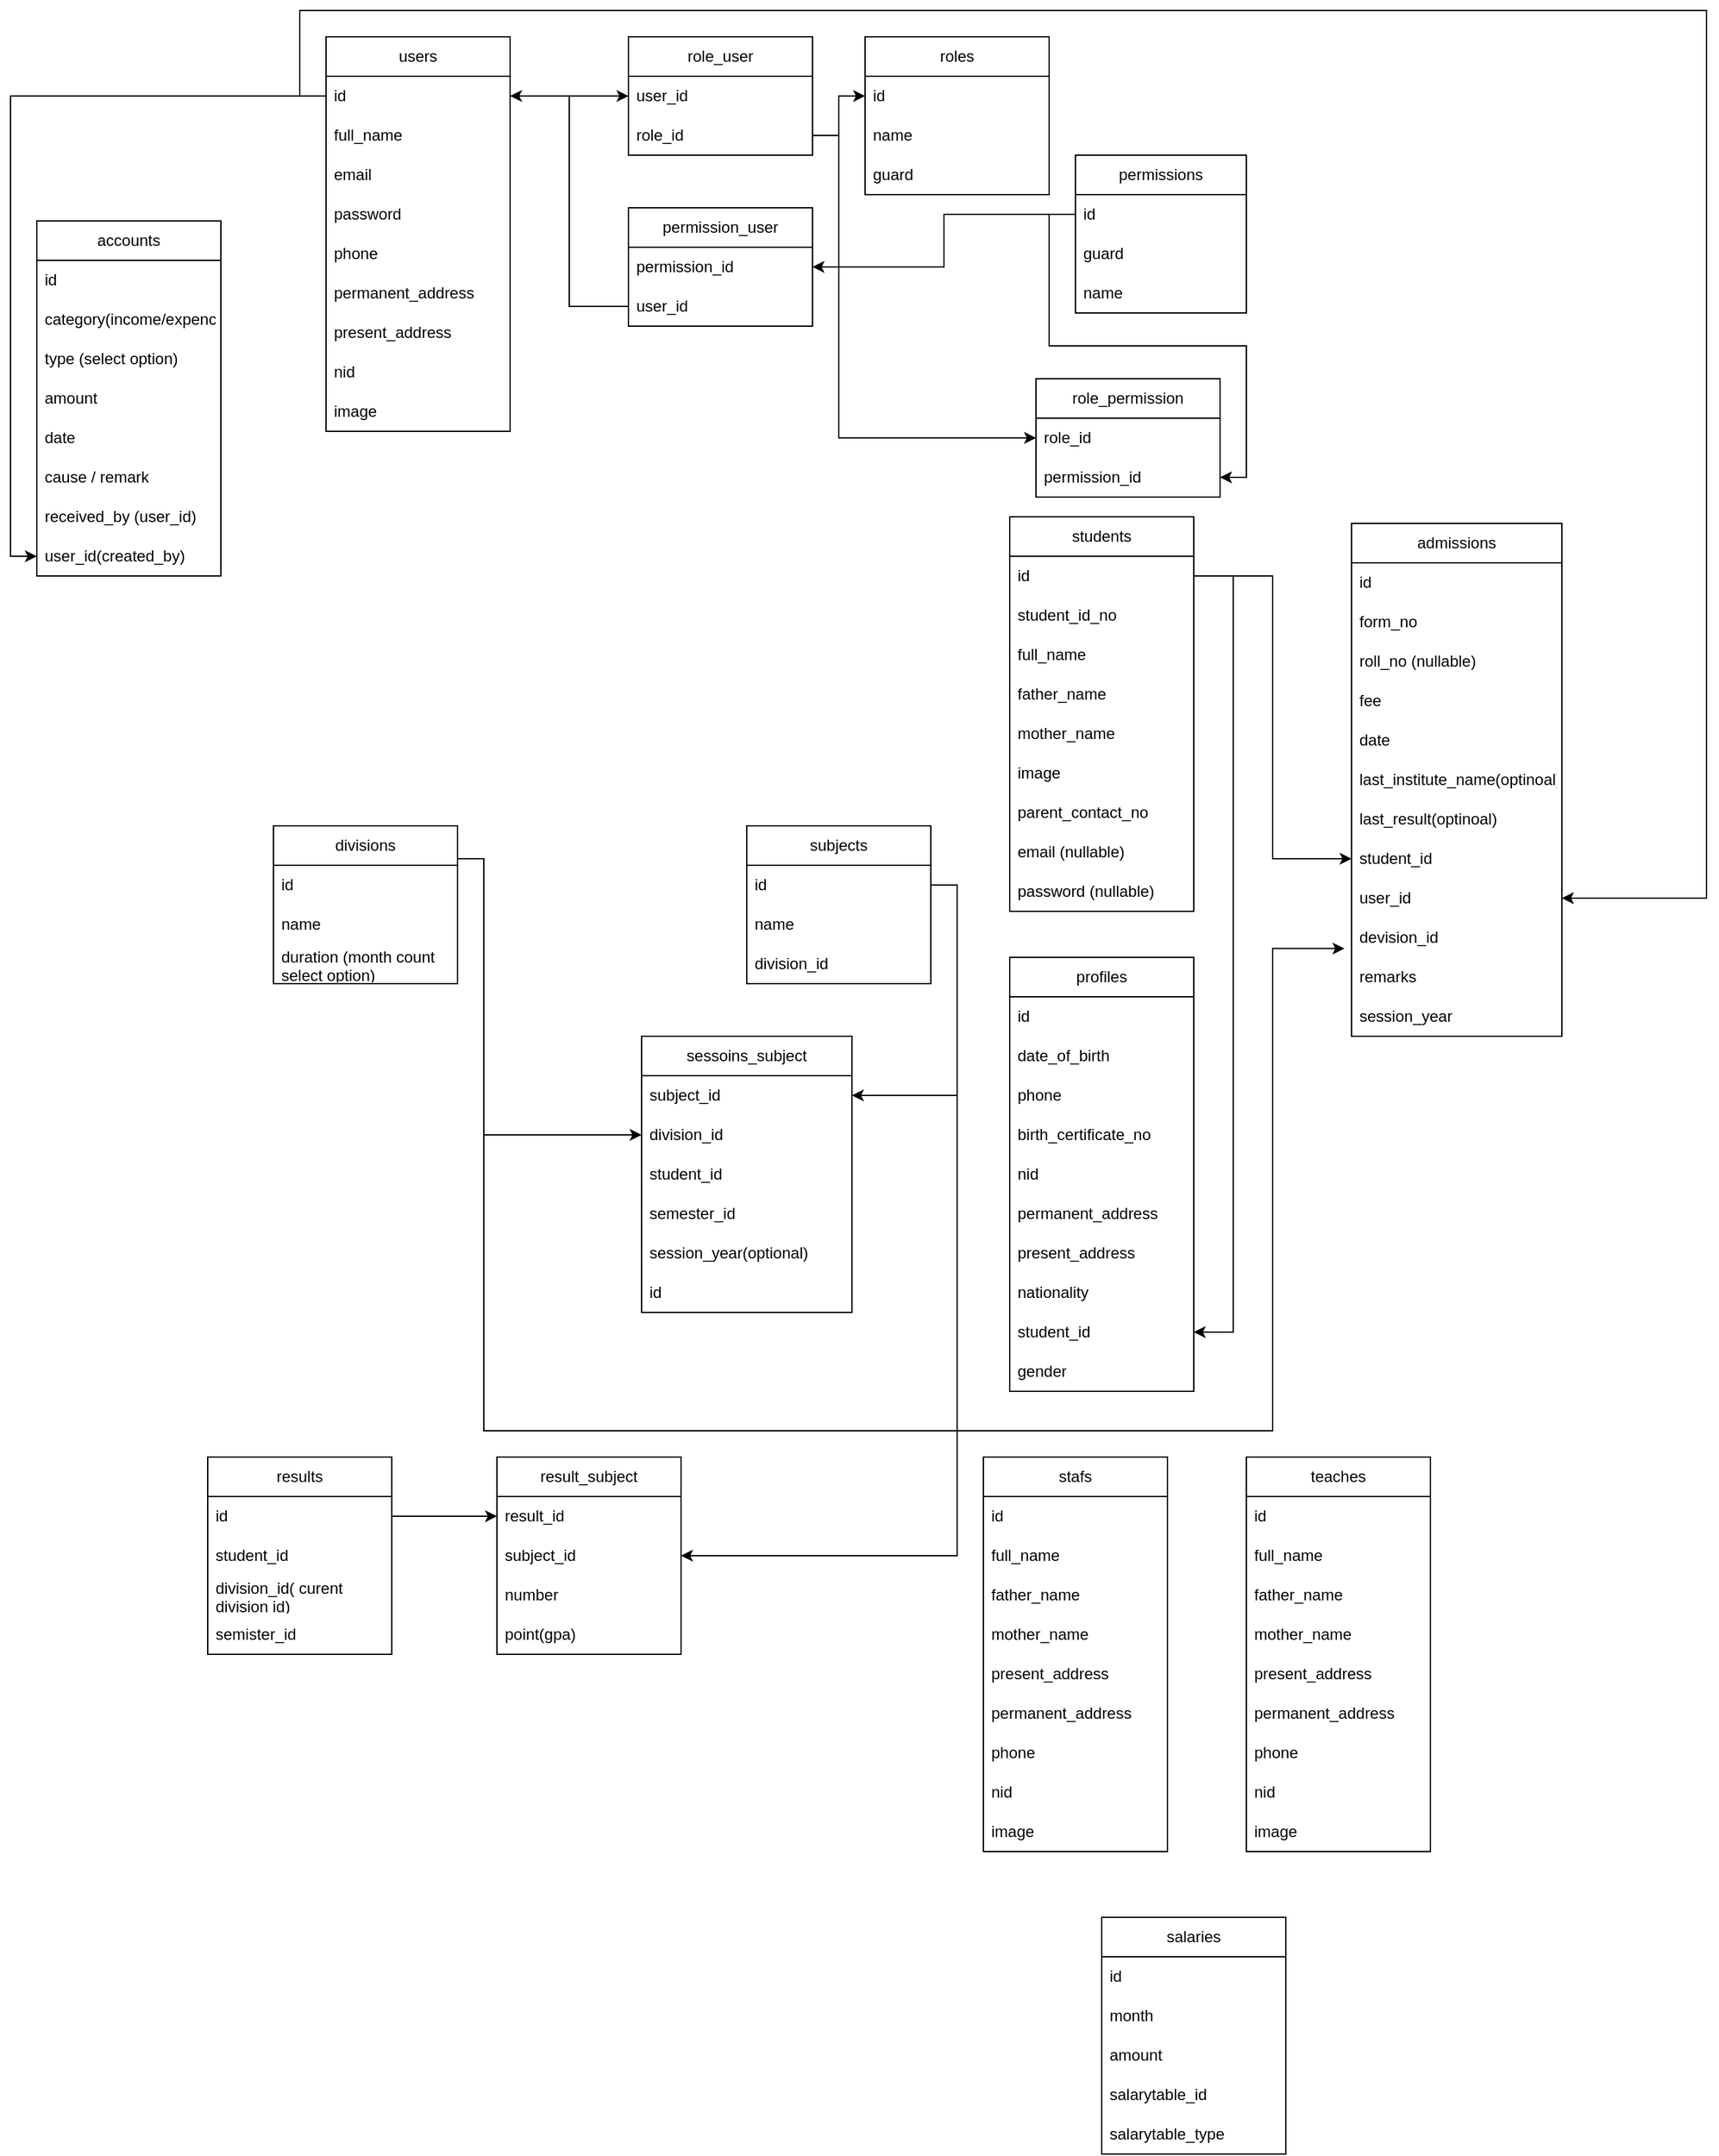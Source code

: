 <mxfile version="22.1.18" type="github">
  <diagram name="Page-1" id="s30mLS-zGGmkJkTKPRwq">
    <mxGraphModel dx="3134" dy="772" grid="1" gridSize="10" guides="1" tooltips="1" connect="1" arrows="1" fold="1" page="1" pageScale="1" pageWidth="850" pageHeight="1100" math="0" shadow="0">
      <root>
        <mxCell id="0" />
        <mxCell id="1" parent="0" />
        <mxCell id="stADXUOTmGNZVnxt4ags-1" value="users" style="swimlane;fontStyle=0;childLayout=stackLayout;horizontal=1;startSize=30;horizontalStack=0;resizeParent=1;resizeParentMax=0;resizeLast=0;collapsible=1;marginBottom=0;whiteSpace=wrap;html=1;" parent="1" vertex="1">
          <mxGeometry x="-880" y="40" width="140" height="300" as="geometry" />
        </mxCell>
        <mxCell id="stADXUOTmGNZVnxt4ags-2" value="id" style="text;strokeColor=none;fillColor=none;align=left;verticalAlign=middle;spacingLeft=4;spacingRight=4;overflow=hidden;points=[[0,0.5],[1,0.5]];portConstraint=eastwest;rotatable=0;whiteSpace=wrap;html=1;" parent="stADXUOTmGNZVnxt4ags-1" vertex="1">
          <mxGeometry y="30" width="140" height="30" as="geometry" />
        </mxCell>
        <mxCell id="tJ75ZAJ-yMeKu7hFH765-11" value="full_name" style="text;strokeColor=none;fillColor=none;align=left;verticalAlign=middle;spacingLeft=4;spacingRight=4;overflow=hidden;points=[[0,0.5],[1,0.5]];portConstraint=eastwest;rotatable=0;whiteSpace=wrap;html=1;" parent="stADXUOTmGNZVnxt4ags-1" vertex="1">
          <mxGeometry y="60" width="140" height="30" as="geometry" />
        </mxCell>
        <mxCell id="stADXUOTmGNZVnxt4ags-3" value="email" style="text;strokeColor=none;fillColor=none;align=left;verticalAlign=middle;spacingLeft=4;spacingRight=4;overflow=hidden;points=[[0,0.5],[1,0.5]];portConstraint=eastwest;rotatable=0;whiteSpace=wrap;html=1;" parent="stADXUOTmGNZVnxt4ags-1" vertex="1">
          <mxGeometry y="90" width="140" height="30" as="geometry" />
        </mxCell>
        <mxCell id="stADXUOTmGNZVnxt4ags-4" value="password" style="text;strokeColor=none;fillColor=none;align=left;verticalAlign=middle;spacingLeft=4;spacingRight=4;overflow=hidden;points=[[0,0.5],[1,0.5]];portConstraint=eastwest;rotatable=0;whiteSpace=wrap;html=1;" parent="stADXUOTmGNZVnxt4ags-1" vertex="1">
          <mxGeometry y="120" width="140" height="30" as="geometry" />
        </mxCell>
        <mxCell id="tJ75ZAJ-yMeKu7hFH765-80" value="phone" style="text;strokeColor=none;fillColor=none;align=left;verticalAlign=middle;spacingLeft=4;spacingRight=4;overflow=hidden;points=[[0,0.5],[1,0.5]];portConstraint=eastwest;rotatable=0;whiteSpace=wrap;html=1;" parent="stADXUOTmGNZVnxt4ags-1" vertex="1">
          <mxGeometry y="150" width="140" height="30" as="geometry" />
        </mxCell>
        <mxCell id="tJ75ZAJ-yMeKu7hFH765-83" value="permanent_address" style="text;strokeColor=none;fillColor=none;align=left;verticalAlign=middle;spacingLeft=4;spacingRight=4;overflow=hidden;points=[[0,0.5],[1,0.5]];portConstraint=eastwest;rotatable=0;whiteSpace=wrap;html=1;" parent="stADXUOTmGNZVnxt4ags-1" vertex="1">
          <mxGeometry y="180" width="140" height="30" as="geometry" />
        </mxCell>
        <mxCell id="tJ75ZAJ-yMeKu7hFH765-81" value="present_address" style="text;strokeColor=none;fillColor=none;align=left;verticalAlign=middle;spacingLeft=4;spacingRight=4;overflow=hidden;points=[[0,0.5],[1,0.5]];portConstraint=eastwest;rotatable=0;whiteSpace=wrap;html=1;" parent="stADXUOTmGNZVnxt4ags-1" vertex="1">
          <mxGeometry y="210" width="140" height="30" as="geometry" />
        </mxCell>
        <mxCell id="tJ75ZAJ-yMeKu7hFH765-82" value="nid" style="text;strokeColor=none;fillColor=none;align=left;verticalAlign=middle;spacingLeft=4;spacingRight=4;overflow=hidden;points=[[0,0.5],[1,0.5]];portConstraint=eastwest;rotatable=0;whiteSpace=wrap;html=1;" parent="stADXUOTmGNZVnxt4ags-1" vertex="1">
          <mxGeometry y="240" width="140" height="30" as="geometry" />
        </mxCell>
        <mxCell id="tJ75ZAJ-yMeKu7hFH765-115" value="image" style="text;strokeColor=none;fillColor=none;align=left;verticalAlign=middle;spacingLeft=4;spacingRight=4;overflow=hidden;points=[[0,0.5],[1,0.5]];portConstraint=eastwest;rotatable=0;whiteSpace=wrap;html=1;" parent="stADXUOTmGNZVnxt4ags-1" vertex="1">
          <mxGeometry y="270" width="140" height="30" as="geometry" />
        </mxCell>
        <mxCell id="stADXUOTmGNZVnxt4ags-5" value="roles" style="swimlane;fontStyle=0;childLayout=stackLayout;horizontal=1;startSize=30;horizontalStack=0;resizeParent=1;resizeParentMax=0;resizeLast=0;collapsible=1;marginBottom=0;whiteSpace=wrap;html=1;" parent="1" vertex="1">
          <mxGeometry x="-470" y="40" width="140" height="120" as="geometry" />
        </mxCell>
        <mxCell id="stADXUOTmGNZVnxt4ags-6" value="id" style="text;strokeColor=none;fillColor=none;align=left;verticalAlign=middle;spacingLeft=4;spacingRight=4;overflow=hidden;points=[[0,0.5],[1,0.5]];portConstraint=eastwest;rotatable=0;whiteSpace=wrap;html=1;" parent="stADXUOTmGNZVnxt4ags-5" vertex="1">
          <mxGeometry y="30" width="140" height="30" as="geometry" />
        </mxCell>
        <mxCell id="tJ75ZAJ-yMeKu7hFH765-9" value="name" style="text;strokeColor=none;fillColor=none;align=left;verticalAlign=middle;spacingLeft=4;spacingRight=4;overflow=hidden;points=[[0,0.5],[1,0.5]];portConstraint=eastwest;rotatable=0;whiteSpace=wrap;html=1;" parent="stADXUOTmGNZVnxt4ags-5" vertex="1">
          <mxGeometry y="60" width="140" height="30" as="geometry" />
        </mxCell>
        <mxCell id="stADXUOTmGNZVnxt4ags-7" value="guard" style="text;strokeColor=none;fillColor=none;align=left;verticalAlign=middle;spacingLeft=4;spacingRight=4;overflow=hidden;points=[[0,0.5],[1,0.5]];portConstraint=eastwest;rotatable=0;whiteSpace=wrap;html=1;" parent="stADXUOTmGNZVnxt4ags-5" vertex="1">
          <mxGeometry y="90" width="140" height="30" as="geometry" />
        </mxCell>
        <mxCell id="stADXUOTmGNZVnxt4ags-9" value="role_user" style="swimlane;fontStyle=0;childLayout=stackLayout;horizontal=1;startSize=30;horizontalStack=0;resizeParent=1;resizeParentMax=0;resizeLast=0;collapsible=1;marginBottom=0;whiteSpace=wrap;html=1;" parent="1" vertex="1">
          <mxGeometry x="-650" y="40" width="140" height="90" as="geometry" />
        </mxCell>
        <mxCell id="stADXUOTmGNZVnxt4ags-11" value="user_id" style="text;strokeColor=none;fillColor=none;align=left;verticalAlign=middle;spacingLeft=4;spacingRight=4;overflow=hidden;points=[[0,0.5],[1,0.5]];portConstraint=eastwest;rotatable=0;whiteSpace=wrap;html=1;" parent="stADXUOTmGNZVnxt4ags-9" vertex="1">
          <mxGeometry y="30" width="140" height="30" as="geometry" />
        </mxCell>
        <mxCell id="stADXUOTmGNZVnxt4ags-10" value="role_id" style="text;strokeColor=none;fillColor=none;align=left;verticalAlign=middle;spacingLeft=4;spacingRight=4;overflow=hidden;points=[[0,0.5],[1,0.5]];portConstraint=eastwest;rotatable=0;whiteSpace=wrap;html=1;" parent="stADXUOTmGNZVnxt4ags-9" vertex="1">
          <mxGeometry y="60" width="140" height="30" as="geometry" />
        </mxCell>
        <mxCell id="tJ75ZAJ-yMeKu7hFH765-1" value="role_permission" style="swimlane;fontStyle=0;childLayout=stackLayout;horizontal=1;startSize=30;horizontalStack=0;resizeParent=1;resizeParentMax=0;resizeLast=0;collapsible=1;marginBottom=0;whiteSpace=wrap;html=1;" parent="1" vertex="1">
          <mxGeometry x="-340" y="300" width="140" height="90" as="geometry" />
        </mxCell>
        <mxCell id="tJ75ZAJ-yMeKu7hFH765-2" value="role_id" style="text;strokeColor=none;fillColor=none;align=left;verticalAlign=middle;spacingLeft=4;spacingRight=4;overflow=hidden;points=[[0,0.5],[1,0.5]];portConstraint=eastwest;rotatable=0;whiteSpace=wrap;html=1;" parent="tJ75ZAJ-yMeKu7hFH765-1" vertex="1">
          <mxGeometry y="30" width="140" height="30" as="geometry" />
        </mxCell>
        <mxCell id="tJ75ZAJ-yMeKu7hFH765-3" value="permission_id" style="text;strokeColor=none;fillColor=none;align=left;verticalAlign=middle;spacingLeft=4;spacingRight=4;overflow=hidden;points=[[0,0.5],[1,0.5]];portConstraint=eastwest;rotatable=0;whiteSpace=wrap;html=1;" parent="tJ75ZAJ-yMeKu7hFH765-1" vertex="1">
          <mxGeometry y="60" width="140" height="30" as="geometry" />
        </mxCell>
        <mxCell id="tJ75ZAJ-yMeKu7hFH765-5" value="permissions" style="swimlane;fontStyle=0;childLayout=stackLayout;horizontal=1;startSize=30;horizontalStack=0;resizeParent=1;resizeParentMax=0;resizeLast=0;collapsible=1;marginBottom=0;whiteSpace=wrap;html=1;" parent="1" vertex="1">
          <mxGeometry x="-310" y="130" width="130" height="120" as="geometry" />
        </mxCell>
        <mxCell id="tJ75ZAJ-yMeKu7hFH765-6" value="id" style="text;strokeColor=none;fillColor=none;align=left;verticalAlign=middle;spacingLeft=4;spacingRight=4;overflow=hidden;points=[[0,0.5],[1,0.5]];portConstraint=eastwest;rotatable=0;whiteSpace=wrap;html=1;" parent="tJ75ZAJ-yMeKu7hFH765-5" vertex="1">
          <mxGeometry y="30" width="130" height="30" as="geometry" />
        </mxCell>
        <mxCell id="tJ75ZAJ-yMeKu7hFH765-7" value="guard" style="text;strokeColor=none;fillColor=none;align=left;verticalAlign=middle;spacingLeft=4;spacingRight=4;overflow=hidden;points=[[0,0.5],[1,0.5]];portConstraint=eastwest;rotatable=0;whiteSpace=wrap;html=1;" parent="tJ75ZAJ-yMeKu7hFH765-5" vertex="1">
          <mxGeometry y="60" width="130" height="30" as="geometry" />
        </mxCell>
        <mxCell id="tJ75ZAJ-yMeKu7hFH765-10" value="name" style="text;strokeColor=none;fillColor=none;align=left;verticalAlign=middle;spacingLeft=4;spacingRight=4;overflow=hidden;points=[[0,0.5],[1,0.5]];portConstraint=eastwest;rotatable=0;whiteSpace=wrap;html=1;" parent="tJ75ZAJ-yMeKu7hFH765-5" vertex="1">
          <mxGeometry y="90" width="130" height="30" as="geometry" />
        </mxCell>
        <mxCell id="tJ75ZAJ-yMeKu7hFH765-12" style="edgeStyle=none;rounded=0;orthogonalLoop=1;jettySize=auto;html=1;exitX=1;exitY=0.5;exitDx=0;exitDy=0;entryX=0;entryY=0.5;entryDx=0;entryDy=0;" parent="1" source="stADXUOTmGNZVnxt4ags-2" target="stADXUOTmGNZVnxt4ags-11" edge="1">
          <mxGeometry relative="1" as="geometry" />
        </mxCell>
        <mxCell id="tJ75ZAJ-yMeKu7hFH765-14" style="edgeStyle=orthogonalEdgeStyle;rounded=0;orthogonalLoop=1;jettySize=auto;html=1;exitX=0;exitY=0.5;exitDx=0;exitDy=0;entryX=0;entryY=0.5;entryDx=0;entryDy=0;" parent="1" source="stADXUOTmGNZVnxt4ags-6" target="tJ75ZAJ-yMeKu7hFH765-2" edge="1">
          <mxGeometry relative="1" as="geometry" />
        </mxCell>
        <mxCell id="tJ75ZAJ-yMeKu7hFH765-15" style="edgeStyle=orthogonalEdgeStyle;rounded=0;orthogonalLoop=1;jettySize=auto;html=1;entryX=1;entryY=0.5;entryDx=0;entryDy=0;" parent="1" source="tJ75ZAJ-yMeKu7hFH765-6" target="tJ75ZAJ-yMeKu7hFH765-3" edge="1">
          <mxGeometry relative="1" as="geometry" />
        </mxCell>
        <mxCell id="tJ75ZAJ-yMeKu7hFH765-16" value="permission_user" style="swimlane;fontStyle=0;childLayout=stackLayout;horizontal=1;startSize=30;horizontalStack=0;resizeParent=1;resizeParentMax=0;resizeLast=0;collapsible=1;marginBottom=0;whiteSpace=wrap;html=1;" parent="1" vertex="1">
          <mxGeometry x="-650" y="170" width="140" height="90" as="geometry" />
        </mxCell>
        <mxCell id="tJ75ZAJ-yMeKu7hFH765-17" value="permission_id" style="text;strokeColor=none;fillColor=none;align=left;verticalAlign=middle;spacingLeft=4;spacingRight=4;overflow=hidden;points=[[0,0.5],[1,0.5]];portConstraint=eastwest;rotatable=0;whiteSpace=wrap;html=1;" parent="tJ75ZAJ-yMeKu7hFH765-16" vertex="1">
          <mxGeometry y="30" width="140" height="30" as="geometry" />
        </mxCell>
        <mxCell id="tJ75ZAJ-yMeKu7hFH765-18" value="user_id" style="text;strokeColor=none;fillColor=none;align=left;verticalAlign=middle;spacingLeft=4;spacingRight=4;overflow=hidden;points=[[0,0.5],[1,0.5]];portConstraint=eastwest;rotatable=0;whiteSpace=wrap;html=1;" parent="tJ75ZAJ-yMeKu7hFH765-16" vertex="1">
          <mxGeometry y="60" width="140" height="30" as="geometry" />
        </mxCell>
        <mxCell id="tJ75ZAJ-yMeKu7hFH765-20" style="edgeStyle=orthogonalEdgeStyle;rounded=0;orthogonalLoop=1;jettySize=auto;html=1;exitX=0;exitY=0.5;exitDx=0;exitDy=0;entryX=1;entryY=0.5;entryDx=0;entryDy=0;" parent="1" source="tJ75ZAJ-yMeKu7hFH765-18" target="stADXUOTmGNZVnxt4ags-2" edge="1">
          <mxGeometry relative="1" as="geometry" />
        </mxCell>
        <mxCell id="tJ75ZAJ-yMeKu7hFH765-21" style="edgeStyle=orthogonalEdgeStyle;rounded=0;orthogonalLoop=1;jettySize=auto;html=1;entryX=1;entryY=0.5;entryDx=0;entryDy=0;" parent="1" source="tJ75ZAJ-yMeKu7hFH765-6" target="tJ75ZAJ-yMeKu7hFH765-17" edge="1">
          <mxGeometry relative="1" as="geometry" />
        </mxCell>
        <mxCell id="tJ75ZAJ-yMeKu7hFH765-25" style="edgeStyle=orthogonalEdgeStyle;rounded=0;orthogonalLoop=1;jettySize=auto;html=1;exitX=1;exitY=0.5;exitDx=0;exitDy=0;entryX=0;entryY=0.5;entryDx=0;entryDy=0;" parent="1" source="stADXUOTmGNZVnxt4ags-10" target="stADXUOTmGNZVnxt4ags-6" edge="1">
          <mxGeometry relative="1" as="geometry" />
        </mxCell>
        <mxCell id="tJ75ZAJ-yMeKu7hFH765-26" value="divisions" style="swimlane;fontStyle=0;childLayout=stackLayout;horizontal=1;startSize=30;horizontalStack=0;resizeParent=1;resizeParentMax=0;resizeLast=0;collapsible=1;marginBottom=0;whiteSpace=wrap;html=1;" parent="1" vertex="1">
          <mxGeometry x="-920" y="640" width="140" height="120" as="geometry" />
        </mxCell>
        <mxCell id="tJ75ZAJ-yMeKu7hFH765-27" value="id" style="text;strokeColor=none;fillColor=none;align=left;verticalAlign=middle;spacingLeft=4;spacingRight=4;overflow=hidden;points=[[0,0.5],[1,0.5]];portConstraint=eastwest;rotatable=0;whiteSpace=wrap;html=1;" parent="tJ75ZAJ-yMeKu7hFH765-26" vertex="1">
          <mxGeometry y="30" width="140" height="30" as="geometry" />
        </mxCell>
        <mxCell id="tJ75ZAJ-yMeKu7hFH765-28" value="name" style="text;strokeColor=none;fillColor=none;align=left;verticalAlign=middle;spacingLeft=4;spacingRight=4;overflow=hidden;points=[[0,0.5],[1,0.5]];portConstraint=eastwest;rotatable=0;whiteSpace=wrap;html=1;" parent="tJ75ZAJ-yMeKu7hFH765-26" vertex="1">
          <mxGeometry y="60" width="140" height="30" as="geometry" />
        </mxCell>
        <mxCell id="tJ75ZAJ-yMeKu7hFH765-96" value="duration (month count select option)" style="text;strokeColor=none;fillColor=none;align=left;verticalAlign=middle;spacingLeft=4;spacingRight=4;overflow=hidden;points=[[0,0.5],[1,0.5]];portConstraint=eastwest;rotatable=0;whiteSpace=wrap;html=1;" parent="tJ75ZAJ-yMeKu7hFH765-26" vertex="1">
          <mxGeometry y="90" width="140" height="30" as="geometry" />
        </mxCell>
        <mxCell id="tJ75ZAJ-yMeKu7hFH765-30" value="students" style="swimlane;fontStyle=0;childLayout=stackLayout;horizontal=1;startSize=30;horizontalStack=0;resizeParent=1;resizeParentMax=0;resizeLast=0;collapsible=1;marginBottom=0;whiteSpace=wrap;html=1;" parent="1" vertex="1">
          <mxGeometry x="-360" y="405" width="140" height="300" as="geometry" />
        </mxCell>
        <mxCell id="tJ75ZAJ-yMeKu7hFH765-31" value="id" style="text;strokeColor=none;fillColor=none;align=left;verticalAlign=middle;spacingLeft=4;spacingRight=4;overflow=hidden;points=[[0,0.5],[1,0.5]];portConstraint=eastwest;rotatable=0;whiteSpace=wrap;html=1;" parent="tJ75ZAJ-yMeKu7hFH765-30" vertex="1">
          <mxGeometry y="30" width="140" height="30" as="geometry" />
        </mxCell>
        <mxCell id="tJ75ZAJ-yMeKu7hFH765-37" value="student_id_no" style="text;strokeColor=none;fillColor=none;align=left;verticalAlign=middle;spacingLeft=4;spacingRight=4;overflow=hidden;points=[[0,0.5],[1,0.5]];portConstraint=eastwest;rotatable=0;whiteSpace=wrap;html=1;" parent="tJ75ZAJ-yMeKu7hFH765-30" vertex="1">
          <mxGeometry y="60" width="140" height="30" as="geometry" />
        </mxCell>
        <mxCell id="tJ75ZAJ-yMeKu7hFH765-56" value="full_name" style="text;strokeColor=none;fillColor=none;align=left;verticalAlign=middle;spacingLeft=4;spacingRight=4;overflow=hidden;points=[[0,0.5],[1,0.5]];portConstraint=eastwest;rotatable=0;whiteSpace=wrap;html=1;" parent="tJ75ZAJ-yMeKu7hFH765-30" vertex="1">
          <mxGeometry y="90" width="140" height="30" as="geometry" />
        </mxCell>
        <mxCell id="tJ75ZAJ-yMeKu7hFH765-32" value="father_name" style="text;strokeColor=none;fillColor=none;align=left;verticalAlign=middle;spacingLeft=4;spacingRight=4;overflow=hidden;points=[[0,0.5],[1,0.5]];portConstraint=eastwest;rotatable=0;whiteSpace=wrap;html=1;" parent="tJ75ZAJ-yMeKu7hFH765-30" vertex="1">
          <mxGeometry y="120" width="140" height="30" as="geometry" />
        </mxCell>
        <mxCell id="tJ75ZAJ-yMeKu7hFH765-33" value="mother_name" style="text;strokeColor=none;fillColor=none;align=left;verticalAlign=middle;spacingLeft=4;spacingRight=4;overflow=hidden;points=[[0,0.5],[1,0.5]];portConstraint=eastwest;rotatable=0;whiteSpace=wrap;html=1;" parent="tJ75ZAJ-yMeKu7hFH765-30" vertex="1">
          <mxGeometry y="150" width="140" height="30" as="geometry" />
        </mxCell>
        <mxCell id="tJ75ZAJ-yMeKu7hFH765-116" value="image" style="text;strokeColor=none;fillColor=none;align=left;verticalAlign=middle;spacingLeft=4;spacingRight=4;overflow=hidden;points=[[0,0.5],[1,0.5]];portConstraint=eastwest;rotatable=0;whiteSpace=wrap;html=1;" parent="tJ75ZAJ-yMeKu7hFH765-30" vertex="1">
          <mxGeometry y="180" width="140" height="30" as="geometry" />
        </mxCell>
        <mxCell id="VU96uTbvJwvOdkKoBSSZ-6" value="parent_contact_no" style="text;strokeColor=none;fillColor=none;align=left;verticalAlign=middle;spacingLeft=4;spacingRight=4;overflow=hidden;points=[[0,0.5],[1,0.5]];portConstraint=eastwest;rotatable=0;whiteSpace=wrap;html=1;" parent="tJ75ZAJ-yMeKu7hFH765-30" vertex="1">
          <mxGeometry y="210" width="140" height="30" as="geometry" />
        </mxCell>
        <mxCell id="VU96uTbvJwvOdkKoBSSZ-15" value="email (nullable)" style="text;strokeColor=none;fillColor=none;align=left;verticalAlign=middle;spacingLeft=4;spacingRight=4;overflow=hidden;points=[[0,0.5],[1,0.5]];portConstraint=eastwest;rotatable=0;whiteSpace=wrap;html=1;" parent="tJ75ZAJ-yMeKu7hFH765-30" vertex="1">
          <mxGeometry y="240" width="140" height="30" as="geometry" />
        </mxCell>
        <mxCell id="VU96uTbvJwvOdkKoBSSZ-16" value="password (nullable)" style="text;strokeColor=none;fillColor=none;align=left;verticalAlign=middle;spacingLeft=4;spacingRight=4;overflow=hidden;points=[[0,0.5],[1,0.5]];portConstraint=eastwest;rotatable=0;whiteSpace=wrap;html=1;" parent="tJ75ZAJ-yMeKu7hFH765-30" vertex="1">
          <mxGeometry y="270" width="140" height="30" as="geometry" />
        </mxCell>
        <mxCell id="tJ75ZAJ-yMeKu7hFH765-39" value="subjects" style="swimlane;fontStyle=0;childLayout=stackLayout;horizontal=1;startSize=30;horizontalStack=0;resizeParent=1;resizeParentMax=0;resizeLast=0;collapsible=1;marginBottom=0;whiteSpace=wrap;html=1;" parent="1" vertex="1">
          <mxGeometry x="-560" y="640" width="140" height="120" as="geometry" />
        </mxCell>
        <mxCell id="tJ75ZAJ-yMeKu7hFH765-40" value="id" style="text;strokeColor=none;fillColor=none;align=left;verticalAlign=middle;spacingLeft=4;spacingRight=4;overflow=hidden;points=[[0,0.5],[1,0.5]];portConstraint=eastwest;rotatable=0;whiteSpace=wrap;html=1;" parent="tJ75ZAJ-yMeKu7hFH765-39" vertex="1">
          <mxGeometry y="30" width="140" height="30" as="geometry" />
        </mxCell>
        <mxCell id="tJ75ZAJ-yMeKu7hFH765-41" value="name" style="text;strokeColor=none;fillColor=none;align=left;verticalAlign=middle;spacingLeft=4;spacingRight=4;overflow=hidden;points=[[0,0.5],[1,0.5]];portConstraint=eastwest;rotatable=0;whiteSpace=wrap;html=1;" parent="tJ75ZAJ-yMeKu7hFH765-39" vertex="1">
          <mxGeometry y="60" width="140" height="30" as="geometry" />
        </mxCell>
        <mxCell id="hXE_YekeT1Mt1-QCyBGc-1" value="division_id" style="text;strokeColor=none;fillColor=none;align=left;verticalAlign=middle;spacingLeft=4;spacingRight=4;overflow=hidden;points=[[0,0.5],[1,0.5]];portConstraint=eastwest;rotatable=0;whiteSpace=wrap;html=1;" parent="tJ75ZAJ-yMeKu7hFH765-39" vertex="1">
          <mxGeometry y="90" width="140" height="30" as="geometry" />
        </mxCell>
        <mxCell id="tJ75ZAJ-yMeKu7hFH765-43" value="sessoins_subject" style="swimlane;fontStyle=0;childLayout=stackLayout;horizontal=1;startSize=30;horizontalStack=0;resizeParent=1;resizeParentMax=0;resizeLast=0;collapsible=1;marginBottom=0;whiteSpace=wrap;html=1;" parent="1" vertex="1">
          <mxGeometry x="-640" y="800" width="160" height="210" as="geometry" />
        </mxCell>
        <mxCell id="tJ75ZAJ-yMeKu7hFH765-45" value="subject_id" style="text;strokeColor=none;fillColor=none;align=left;verticalAlign=middle;spacingLeft=4;spacingRight=4;overflow=hidden;points=[[0,0.5],[1,0.5]];portConstraint=eastwest;rotatable=0;whiteSpace=wrap;html=1;" parent="tJ75ZAJ-yMeKu7hFH765-43" vertex="1">
          <mxGeometry y="30" width="160" height="30" as="geometry" />
        </mxCell>
        <mxCell id="tJ75ZAJ-yMeKu7hFH765-134" value="division_id" style="text;strokeColor=none;fillColor=none;align=left;verticalAlign=middle;spacingLeft=4;spacingRight=4;overflow=hidden;points=[[0,0.5],[1,0.5]];portConstraint=eastwest;rotatable=0;whiteSpace=wrap;html=1;" parent="tJ75ZAJ-yMeKu7hFH765-43" vertex="1">
          <mxGeometry y="60" width="160" height="30" as="geometry" />
        </mxCell>
        <mxCell id="tJ75ZAJ-yMeKu7hFH765-136" value="student_id" style="text;strokeColor=none;fillColor=none;align=left;verticalAlign=middle;spacingLeft=4;spacingRight=4;overflow=hidden;points=[[0,0.5],[1,0.5]];portConstraint=eastwest;rotatable=0;whiteSpace=wrap;html=1;" parent="tJ75ZAJ-yMeKu7hFH765-43" vertex="1">
          <mxGeometry y="90" width="160" height="30" as="geometry" />
        </mxCell>
        <mxCell id="hXE_YekeT1Mt1-QCyBGc-12" value="semester_id" style="text;strokeColor=none;fillColor=none;align=left;verticalAlign=middle;spacingLeft=4;spacingRight=4;overflow=hidden;points=[[0,0.5],[1,0.5]];portConstraint=eastwest;rotatable=0;whiteSpace=wrap;html=1;" parent="tJ75ZAJ-yMeKu7hFH765-43" vertex="1">
          <mxGeometry y="120" width="160" height="30" as="geometry" />
        </mxCell>
        <mxCell id="VFYwBnfdcFIRbTS4yuW1-1" value="session_year(optional)" style="text;strokeColor=none;fillColor=none;align=left;verticalAlign=middle;spacingLeft=4;spacingRight=4;overflow=hidden;points=[[0,0.5],[1,0.5]];portConstraint=eastwest;rotatable=0;whiteSpace=wrap;html=1;" parent="tJ75ZAJ-yMeKu7hFH765-43" vertex="1">
          <mxGeometry y="150" width="160" height="30" as="geometry" />
        </mxCell>
        <mxCell id="hXE_YekeT1Mt1-QCyBGc-13" value="id" style="text;strokeColor=none;fillColor=none;align=left;verticalAlign=middle;spacingLeft=4;spacingRight=4;overflow=hidden;points=[[0,0.5],[1,0.5]];portConstraint=eastwest;rotatable=0;whiteSpace=wrap;html=1;" parent="tJ75ZAJ-yMeKu7hFH765-43" vertex="1">
          <mxGeometry y="180" width="160" height="30" as="geometry" />
        </mxCell>
        <mxCell id="tJ75ZAJ-yMeKu7hFH765-49" style="edgeStyle=orthogonalEdgeStyle;rounded=0;orthogonalLoop=1;jettySize=auto;html=1;exitX=1;exitY=0.5;exitDx=0;exitDy=0;entryX=1;entryY=0.5;entryDx=0;entryDy=0;" parent="1" source="tJ75ZAJ-yMeKu7hFH765-40" target="tJ75ZAJ-yMeKu7hFH765-45" edge="1">
          <mxGeometry relative="1" as="geometry" />
        </mxCell>
        <mxCell id="tJ75ZAJ-yMeKu7hFH765-69" value="admissions" style="swimlane;fontStyle=0;childLayout=stackLayout;horizontal=1;startSize=30;horizontalStack=0;resizeParent=1;resizeParentMax=0;resizeLast=0;collapsible=1;marginBottom=0;whiteSpace=wrap;html=1;" parent="1" vertex="1">
          <mxGeometry x="-100" y="410" width="160" height="390" as="geometry" />
        </mxCell>
        <mxCell id="tJ75ZAJ-yMeKu7hFH765-70" value="id" style="text;strokeColor=none;fillColor=none;align=left;verticalAlign=middle;spacingLeft=4;spacingRight=4;overflow=hidden;points=[[0,0.5],[1,0.5]];portConstraint=eastwest;rotatable=0;whiteSpace=wrap;html=1;" parent="tJ75ZAJ-yMeKu7hFH765-69" vertex="1">
          <mxGeometry y="30" width="160" height="30" as="geometry" />
        </mxCell>
        <mxCell id="H7fk9LJtAV4o4HCxXbA1-7" value="form_no" style="text;strokeColor=none;fillColor=none;align=left;verticalAlign=middle;spacingLeft=4;spacingRight=4;overflow=hidden;points=[[0,0.5],[1,0.5]];portConstraint=eastwest;rotatable=0;whiteSpace=wrap;html=1;" parent="tJ75ZAJ-yMeKu7hFH765-69" vertex="1">
          <mxGeometry y="60" width="160" height="30" as="geometry" />
        </mxCell>
        <mxCell id="tJ75ZAJ-yMeKu7hFH765-61" value="roll_no (nullable)" style="text;strokeColor=none;fillColor=none;align=left;verticalAlign=middle;spacingLeft=4;spacingRight=4;overflow=hidden;points=[[0,0.5],[1,0.5]];portConstraint=eastwest;rotatable=0;whiteSpace=wrap;html=1;" parent="tJ75ZAJ-yMeKu7hFH765-69" vertex="1">
          <mxGeometry y="90" width="160" height="30" as="geometry" />
        </mxCell>
        <mxCell id="tJ75ZAJ-yMeKu7hFH765-71" value="fee" style="text;strokeColor=none;fillColor=none;align=left;verticalAlign=middle;spacingLeft=4;spacingRight=4;overflow=hidden;points=[[0,0.5],[1,0.5]];portConstraint=eastwest;rotatable=0;whiteSpace=wrap;html=1;" parent="tJ75ZAJ-yMeKu7hFH765-69" vertex="1">
          <mxGeometry y="120" width="160" height="30" as="geometry" />
        </mxCell>
        <mxCell id="tJ75ZAJ-yMeKu7hFH765-74" value="date" style="text;strokeColor=none;fillColor=none;align=left;verticalAlign=middle;spacingLeft=4;spacingRight=4;overflow=hidden;points=[[0,0.5],[1,0.5]];portConstraint=eastwest;rotatable=0;whiteSpace=wrap;html=1;" parent="tJ75ZAJ-yMeKu7hFH765-69" vertex="1">
          <mxGeometry y="150" width="160" height="30" as="geometry" />
        </mxCell>
        <mxCell id="tJ75ZAJ-yMeKu7hFH765-130" value="last_institute_name(optinoal)" style="text;strokeColor=none;fillColor=none;align=left;verticalAlign=middle;spacingLeft=4;spacingRight=4;overflow=hidden;points=[[0,0.5],[1,0.5]];portConstraint=eastwest;rotatable=0;whiteSpace=wrap;html=1;" parent="tJ75ZAJ-yMeKu7hFH765-69" vertex="1">
          <mxGeometry y="180" width="160" height="30" as="geometry" />
        </mxCell>
        <mxCell id="VU96uTbvJwvOdkKoBSSZ-2" value="last_result(optinoal)" style="text;strokeColor=none;fillColor=none;align=left;verticalAlign=middle;spacingLeft=4;spacingRight=4;overflow=hidden;points=[[0,0.5],[1,0.5]];portConstraint=eastwest;rotatable=0;whiteSpace=wrap;html=1;" parent="tJ75ZAJ-yMeKu7hFH765-69" vertex="1">
          <mxGeometry y="210" width="160" height="30" as="geometry" />
        </mxCell>
        <mxCell id="tJ75ZAJ-yMeKu7hFH765-72" value="student_id" style="text;strokeColor=none;fillColor=none;align=left;verticalAlign=middle;spacingLeft=4;spacingRight=4;overflow=hidden;points=[[0,0.5],[1,0.5]];portConstraint=eastwest;rotatable=0;whiteSpace=wrap;html=1;" parent="tJ75ZAJ-yMeKu7hFH765-69" vertex="1">
          <mxGeometry y="240" width="160" height="30" as="geometry" />
        </mxCell>
        <mxCell id="tJ75ZAJ-yMeKu7hFH765-131" value="user_id" style="text;strokeColor=none;fillColor=none;align=left;verticalAlign=middle;spacingLeft=4;spacingRight=4;overflow=hidden;points=[[0,0.5],[1,0.5]];portConstraint=eastwest;rotatable=0;whiteSpace=wrap;html=1;" parent="tJ75ZAJ-yMeKu7hFH765-69" vertex="1">
          <mxGeometry y="270" width="160" height="30" as="geometry" />
        </mxCell>
        <mxCell id="tJ75ZAJ-yMeKu7hFH765-89" value="devision_id" style="text;strokeColor=none;fillColor=none;align=left;verticalAlign=middle;spacingLeft=4;spacingRight=4;overflow=hidden;points=[[0,0.5],[1,0.5]];portConstraint=eastwest;rotatable=0;whiteSpace=wrap;html=1;" parent="tJ75ZAJ-yMeKu7hFH765-69" vertex="1">
          <mxGeometry y="300" width="160" height="30" as="geometry" />
        </mxCell>
        <mxCell id="VU96uTbvJwvOdkKoBSSZ-3" value="remarks" style="text;strokeColor=none;fillColor=none;align=left;verticalAlign=middle;spacingLeft=4;spacingRight=4;overflow=hidden;points=[[0,0.5],[1,0.5]];portConstraint=eastwest;rotatable=0;whiteSpace=wrap;html=1;" parent="tJ75ZAJ-yMeKu7hFH765-69" vertex="1">
          <mxGeometry y="330" width="160" height="30" as="geometry" />
        </mxCell>
        <mxCell id="VU96uTbvJwvOdkKoBSSZ-4" value="session_year" style="text;strokeColor=none;fillColor=none;align=left;verticalAlign=middle;spacingLeft=4;spacingRight=4;overflow=hidden;points=[[0,0.5],[1,0.5]];portConstraint=eastwest;rotatable=0;whiteSpace=wrap;html=1;" parent="tJ75ZAJ-yMeKu7hFH765-69" vertex="1">
          <mxGeometry y="360" width="160" height="30" as="geometry" />
        </mxCell>
        <mxCell id="tJ75ZAJ-yMeKu7hFH765-73" style="edgeStyle=orthogonalEdgeStyle;rounded=0;orthogonalLoop=1;jettySize=auto;html=1;exitX=1;exitY=0.5;exitDx=0;exitDy=0;entryX=0;entryY=0.5;entryDx=0;entryDy=0;" parent="1" source="tJ75ZAJ-yMeKu7hFH765-31" target="tJ75ZAJ-yMeKu7hFH765-72" edge="1">
          <mxGeometry relative="1" as="geometry" />
        </mxCell>
        <mxCell id="tJ75ZAJ-yMeKu7hFH765-90" style="edgeStyle=orthogonalEdgeStyle;rounded=0;orthogonalLoop=1;jettySize=auto;html=1;exitX=1;exitY=0.5;exitDx=0;exitDy=0;entryX=-0.034;entryY=0.777;entryDx=0;entryDy=0;entryPerimeter=0;" parent="1" source="tJ75ZAJ-yMeKu7hFH765-27" target="tJ75ZAJ-yMeKu7hFH765-89" edge="1">
          <mxGeometry relative="1" as="geometry">
            <Array as="points">
              <mxPoint x="-780" y="665" />
              <mxPoint x="-760" y="665" />
              <mxPoint x="-760" y="1100" />
              <mxPoint x="-160" y="1100" />
              <mxPoint x="-160" y="733" />
            </Array>
          </mxGeometry>
        </mxCell>
        <mxCell id="tJ75ZAJ-yMeKu7hFH765-98" value="accounts" style="swimlane;fontStyle=0;childLayout=stackLayout;horizontal=1;startSize=30;horizontalStack=0;resizeParent=1;resizeParentMax=0;resizeLast=0;collapsible=1;marginBottom=0;whiteSpace=wrap;html=1;" parent="1" vertex="1">
          <mxGeometry x="-1100" y="180" width="140" height="270" as="geometry" />
        </mxCell>
        <mxCell id="tJ75ZAJ-yMeKu7hFH765-99" value="id" style="text;strokeColor=none;fillColor=none;align=left;verticalAlign=middle;spacingLeft=4;spacingRight=4;overflow=hidden;points=[[0,0.5],[1,0.5]];portConstraint=eastwest;rotatable=0;whiteSpace=wrap;html=1;" parent="tJ75ZAJ-yMeKu7hFH765-98" vertex="1">
          <mxGeometry y="30" width="140" height="30" as="geometry" />
        </mxCell>
        <mxCell id="8kFvdjLn7Tq0djMRboFK-2" value="category(income/expence)" style="text;strokeColor=none;fillColor=none;align=left;verticalAlign=middle;spacingLeft=4;spacingRight=4;overflow=hidden;points=[[0,0.5],[1,0.5]];portConstraint=eastwest;rotatable=0;whiteSpace=wrap;html=1;" parent="tJ75ZAJ-yMeKu7hFH765-98" vertex="1">
          <mxGeometry y="60" width="140" height="30" as="geometry" />
        </mxCell>
        <mxCell id="tJ75ZAJ-yMeKu7hFH765-100" value="type (select option)" style="text;strokeColor=none;fillColor=none;align=left;verticalAlign=middle;spacingLeft=4;spacingRight=4;overflow=hidden;points=[[0,0.5],[1,0.5]];portConstraint=eastwest;rotatable=0;whiteSpace=wrap;html=1;" parent="tJ75ZAJ-yMeKu7hFH765-98" vertex="1">
          <mxGeometry y="90" width="140" height="30" as="geometry" />
        </mxCell>
        <mxCell id="tJ75ZAJ-yMeKu7hFH765-101" value="amount" style="text;strokeColor=none;fillColor=none;align=left;verticalAlign=middle;spacingLeft=4;spacingRight=4;overflow=hidden;points=[[0,0.5],[1,0.5]];portConstraint=eastwest;rotatable=0;whiteSpace=wrap;html=1;" parent="tJ75ZAJ-yMeKu7hFH765-98" vertex="1">
          <mxGeometry y="120" width="140" height="30" as="geometry" />
        </mxCell>
        <mxCell id="tJ75ZAJ-yMeKu7hFH765-102" value="date" style="text;strokeColor=none;fillColor=none;align=left;verticalAlign=middle;spacingLeft=4;spacingRight=4;overflow=hidden;points=[[0,0.5],[1,0.5]];portConstraint=eastwest;rotatable=0;whiteSpace=wrap;html=1;" parent="tJ75ZAJ-yMeKu7hFH765-98" vertex="1">
          <mxGeometry y="150" width="140" height="30" as="geometry" />
        </mxCell>
        <mxCell id="tJ75ZAJ-yMeKu7hFH765-103" value="cause / remark" style="text;strokeColor=none;fillColor=none;align=left;verticalAlign=middle;spacingLeft=4;spacingRight=4;overflow=hidden;points=[[0,0.5],[1,0.5]];portConstraint=eastwest;rotatable=0;whiteSpace=wrap;html=1;" parent="tJ75ZAJ-yMeKu7hFH765-98" vertex="1">
          <mxGeometry y="180" width="140" height="30" as="geometry" />
        </mxCell>
        <mxCell id="tJ75ZAJ-yMeKu7hFH765-104" value="received_by (user_id)" style="text;strokeColor=none;fillColor=none;align=left;verticalAlign=middle;spacingLeft=4;spacingRight=4;overflow=hidden;points=[[0,0.5],[1,0.5]];portConstraint=eastwest;rotatable=0;whiteSpace=wrap;html=1;" parent="tJ75ZAJ-yMeKu7hFH765-98" vertex="1">
          <mxGeometry y="210" width="140" height="30" as="geometry" />
        </mxCell>
        <mxCell id="8kFvdjLn7Tq0djMRboFK-1" value="user_id(created_by)" style="text;strokeColor=none;fillColor=none;align=left;verticalAlign=middle;spacingLeft=4;spacingRight=4;overflow=hidden;points=[[0,0.5],[1,0.5]];portConstraint=eastwest;rotatable=0;whiteSpace=wrap;html=1;" parent="tJ75ZAJ-yMeKu7hFH765-98" vertex="1">
          <mxGeometry y="240" width="140" height="30" as="geometry" />
        </mxCell>
        <mxCell id="tJ75ZAJ-yMeKu7hFH765-117" value="results" style="swimlane;fontStyle=0;childLayout=stackLayout;horizontal=1;startSize=30;horizontalStack=0;resizeParent=1;resizeParentMax=0;resizeLast=0;collapsible=1;marginBottom=0;whiteSpace=wrap;html=1;" parent="1" vertex="1">
          <mxGeometry x="-970" y="1120" width="140" height="150" as="geometry" />
        </mxCell>
        <mxCell id="tJ75ZAJ-yMeKu7hFH765-118" value="id" style="text;strokeColor=none;fillColor=none;align=left;verticalAlign=middle;spacingLeft=4;spacingRight=4;overflow=hidden;points=[[0,0.5],[1,0.5]];portConstraint=eastwest;rotatable=0;whiteSpace=wrap;html=1;" parent="tJ75ZAJ-yMeKu7hFH765-117" vertex="1">
          <mxGeometry y="30" width="140" height="30" as="geometry" />
        </mxCell>
        <mxCell id="tJ75ZAJ-yMeKu7hFH765-119" value="student_id" style="text;strokeColor=none;fillColor=none;align=left;verticalAlign=middle;spacingLeft=4;spacingRight=4;overflow=hidden;points=[[0,0.5],[1,0.5]];portConstraint=eastwest;rotatable=0;whiteSpace=wrap;html=1;" parent="tJ75ZAJ-yMeKu7hFH765-117" vertex="1">
          <mxGeometry y="60" width="140" height="30" as="geometry" />
        </mxCell>
        <mxCell id="tJ75ZAJ-yMeKu7hFH765-120" value="division_id( curent division id)" style="text;strokeColor=none;fillColor=none;align=left;verticalAlign=middle;spacingLeft=4;spacingRight=4;overflow=hidden;points=[[0,0.5],[1,0.5]];portConstraint=eastwest;rotatable=0;whiteSpace=wrap;html=1;" parent="tJ75ZAJ-yMeKu7hFH765-117" vertex="1">
          <mxGeometry y="90" width="140" height="30" as="geometry" />
        </mxCell>
        <mxCell id="tJ75ZAJ-yMeKu7hFH765-122" value="semister_id" style="text;strokeColor=none;fillColor=none;align=left;verticalAlign=middle;spacingLeft=4;spacingRight=4;overflow=hidden;points=[[0,0.5],[1,0.5]];portConstraint=eastwest;rotatable=0;whiteSpace=wrap;html=1;" parent="tJ75ZAJ-yMeKu7hFH765-117" vertex="1">
          <mxGeometry y="120" width="140" height="30" as="geometry" />
        </mxCell>
        <mxCell id="tJ75ZAJ-yMeKu7hFH765-123" value="result_subject" style="swimlane;fontStyle=0;childLayout=stackLayout;horizontal=1;startSize=30;horizontalStack=0;resizeParent=1;resizeParentMax=0;resizeLast=0;collapsible=1;marginBottom=0;whiteSpace=wrap;html=1;" parent="1" vertex="1">
          <mxGeometry x="-750" y="1120" width="140" height="150" as="geometry" />
        </mxCell>
        <mxCell id="tJ75ZAJ-yMeKu7hFH765-124" value="result_id" style="text;strokeColor=none;fillColor=none;align=left;verticalAlign=middle;spacingLeft=4;spacingRight=4;overflow=hidden;points=[[0,0.5],[1,0.5]];portConstraint=eastwest;rotatable=0;whiteSpace=wrap;html=1;" parent="tJ75ZAJ-yMeKu7hFH765-123" vertex="1">
          <mxGeometry y="30" width="140" height="30" as="geometry" />
        </mxCell>
        <mxCell id="tJ75ZAJ-yMeKu7hFH765-125" value="subject_id" style="text;strokeColor=none;fillColor=none;align=left;verticalAlign=middle;spacingLeft=4;spacingRight=4;overflow=hidden;points=[[0,0.5],[1,0.5]];portConstraint=eastwest;rotatable=0;whiteSpace=wrap;html=1;" parent="tJ75ZAJ-yMeKu7hFH765-123" vertex="1">
          <mxGeometry y="60" width="140" height="30" as="geometry" />
        </mxCell>
        <mxCell id="tJ75ZAJ-yMeKu7hFH765-126" value="number" style="text;strokeColor=none;fillColor=none;align=left;verticalAlign=middle;spacingLeft=4;spacingRight=4;overflow=hidden;points=[[0,0.5],[1,0.5]];portConstraint=eastwest;rotatable=0;whiteSpace=wrap;html=1;" parent="tJ75ZAJ-yMeKu7hFH765-123" vertex="1">
          <mxGeometry y="90" width="140" height="30" as="geometry" />
        </mxCell>
        <mxCell id="tJ75ZAJ-yMeKu7hFH765-127" value="point(gpa)" style="text;strokeColor=none;fillColor=none;align=left;verticalAlign=middle;spacingLeft=4;spacingRight=4;overflow=hidden;points=[[0,0.5],[1,0.5]];portConstraint=eastwest;rotatable=0;whiteSpace=wrap;html=1;" parent="tJ75ZAJ-yMeKu7hFH765-123" vertex="1">
          <mxGeometry y="120" width="140" height="30" as="geometry" />
        </mxCell>
        <mxCell id="tJ75ZAJ-yMeKu7hFH765-129" style="edgeStyle=orthogonalEdgeStyle;rounded=0;orthogonalLoop=1;jettySize=auto;html=1;exitX=1;exitY=0.5;exitDx=0;exitDy=0;entryX=1;entryY=0.5;entryDx=0;entryDy=0;" parent="1" source="tJ75ZAJ-yMeKu7hFH765-40" target="tJ75ZAJ-yMeKu7hFH765-125" edge="1">
          <mxGeometry relative="1" as="geometry" />
        </mxCell>
        <mxCell id="tJ75ZAJ-yMeKu7hFH765-132" style="edgeStyle=orthogonalEdgeStyle;rounded=0;orthogonalLoop=1;jettySize=auto;html=1;exitX=0;exitY=0.5;exitDx=0;exitDy=0;entryX=1;entryY=0.5;entryDx=0;entryDy=0;" parent="1" source="stADXUOTmGNZVnxt4ags-2" target="tJ75ZAJ-yMeKu7hFH765-131" edge="1">
          <mxGeometry relative="1" as="geometry">
            <Array as="points">
              <mxPoint x="-900" y="85" />
              <mxPoint x="-900" y="20" />
              <mxPoint x="170" y="20" />
              <mxPoint x="170" y="695" />
            </Array>
          </mxGeometry>
        </mxCell>
        <mxCell id="tJ75ZAJ-yMeKu7hFH765-135" style="edgeStyle=orthogonalEdgeStyle;rounded=0;orthogonalLoop=1;jettySize=auto;html=1;exitX=1;exitY=0.5;exitDx=0;exitDy=0;entryX=0;entryY=0.5;entryDx=0;entryDy=0;" parent="1" source="tJ75ZAJ-yMeKu7hFH765-27" target="tJ75ZAJ-yMeKu7hFH765-134" edge="1">
          <mxGeometry relative="1" as="geometry">
            <Array as="points">
              <mxPoint x="-780" y="665" />
              <mxPoint x="-760" y="665" />
              <mxPoint x="-760" y="875" />
            </Array>
          </mxGeometry>
        </mxCell>
        <mxCell id="tJ75ZAJ-yMeKu7hFH765-137" value="teaches" style="swimlane;fontStyle=0;childLayout=stackLayout;horizontal=1;startSize=30;horizontalStack=0;resizeParent=1;resizeParentMax=0;resizeLast=0;collapsible=1;marginBottom=0;whiteSpace=wrap;html=1;" parent="1" vertex="1">
          <mxGeometry x="-180" y="1120" width="140" height="300" as="geometry" />
        </mxCell>
        <mxCell id="tJ75ZAJ-yMeKu7hFH765-138" value="id" style="text;strokeColor=none;fillColor=none;align=left;verticalAlign=middle;spacingLeft=4;spacingRight=4;overflow=hidden;points=[[0,0.5],[1,0.5]];portConstraint=eastwest;rotatable=0;whiteSpace=wrap;html=1;" parent="tJ75ZAJ-yMeKu7hFH765-137" vertex="1">
          <mxGeometry y="30" width="140" height="30" as="geometry" />
        </mxCell>
        <mxCell id="tJ75ZAJ-yMeKu7hFH765-139" value="full_name" style="text;strokeColor=none;fillColor=none;align=left;verticalAlign=middle;spacingLeft=4;spacingRight=4;overflow=hidden;points=[[0,0.5],[1,0.5]];portConstraint=eastwest;rotatable=0;whiteSpace=wrap;html=1;" parent="tJ75ZAJ-yMeKu7hFH765-137" vertex="1">
          <mxGeometry y="60" width="140" height="30" as="geometry" />
        </mxCell>
        <mxCell id="tJ75ZAJ-yMeKu7hFH765-140" value="father_name" style="text;strokeColor=none;fillColor=none;align=left;verticalAlign=middle;spacingLeft=4;spacingRight=4;overflow=hidden;points=[[0,0.5],[1,0.5]];portConstraint=eastwest;rotatable=0;whiteSpace=wrap;html=1;" parent="tJ75ZAJ-yMeKu7hFH765-137" vertex="1">
          <mxGeometry y="90" width="140" height="30" as="geometry" />
        </mxCell>
        <mxCell id="tJ75ZAJ-yMeKu7hFH765-141" value="mother_name" style="text;strokeColor=none;fillColor=none;align=left;verticalAlign=middle;spacingLeft=4;spacingRight=4;overflow=hidden;points=[[0,0.5],[1,0.5]];portConstraint=eastwest;rotatable=0;whiteSpace=wrap;html=1;" parent="tJ75ZAJ-yMeKu7hFH765-137" vertex="1">
          <mxGeometry y="120" width="140" height="30" as="geometry" />
        </mxCell>
        <mxCell id="tJ75ZAJ-yMeKu7hFH765-142" value="present_address" style="text;strokeColor=none;fillColor=none;align=left;verticalAlign=middle;spacingLeft=4;spacingRight=4;overflow=hidden;points=[[0,0.5],[1,0.5]];portConstraint=eastwest;rotatable=0;whiteSpace=wrap;html=1;" parent="tJ75ZAJ-yMeKu7hFH765-137" vertex="1">
          <mxGeometry y="150" width="140" height="30" as="geometry" />
        </mxCell>
        <mxCell id="tJ75ZAJ-yMeKu7hFH765-143" value="permanent_address" style="text;strokeColor=none;fillColor=none;align=left;verticalAlign=middle;spacingLeft=4;spacingRight=4;overflow=hidden;points=[[0,0.5],[1,0.5]];portConstraint=eastwest;rotatable=0;whiteSpace=wrap;html=1;" parent="tJ75ZAJ-yMeKu7hFH765-137" vertex="1">
          <mxGeometry y="180" width="140" height="30" as="geometry" />
        </mxCell>
        <mxCell id="tJ75ZAJ-yMeKu7hFH765-144" value="phone" style="text;strokeColor=none;fillColor=none;align=left;verticalAlign=middle;spacingLeft=4;spacingRight=4;overflow=hidden;points=[[0,0.5],[1,0.5]];portConstraint=eastwest;rotatable=0;whiteSpace=wrap;html=1;" parent="tJ75ZAJ-yMeKu7hFH765-137" vertex="1">
          <mxGeometry y="210" width="140" height="30" as="geometry" />
        </mxCell>
        <mxCell id="tJ75ZAJ-yMeKu7hFH765-145" value="nid" style="text;strokeColor=none;fillColor=none;align=left;verticalAlign=middle;spacingLeft=4;spacingRight=4;overflow=hidden;points=[[0,0.5],[1,0.5]];portConstraint=eastwest;rotatable=0;whiteSpace=wrap;html=1;" parent="tJ75ZAJ-yMeKu7hFH765-137" vertex="1">
          <mxGeometry y="240" width="140" height="30" as="geometry" />
        </mxCell>
        <mxCell id="tJ75ZAJ-yMeKu7hFH765-146" value="image" style="text;strokeColor=none;fillColor=none;align=left;verticalAlign=middle;spacingLeft=4;spacingRight=4;overflow=hidden;points=[[0,0.5],[1,0.5]];portConstraint=eastwest;rotatable=0;whiteSpace=wrap;html=1;" parent="tJ75ZAJ-yMeKu7hFH765-137" vertex="1">
          <mxGeometry y="270" width="140" height="30" as="geometry" />
        </mxCell>
        <mxCell id="tJ75ZAJ-yMeKu7hFH765-147" value="salaries" style="swimlane;fontStyle=0;childLayout=stackLayout;horizontal=1;startSize=30;horizontalStack=0;resizeParent=1;resizeParentMax=0;resizeLast=0;collapsible=1;marginBottom=0;whiteSpace=wrap;html=1;" parent="1" vertex="1">
          <mxGeometry x="-290" y="1470" width="140" height="180" as="geometry" />
        </mxCell>
        <mxCell id="tJ75ZAJ-yMeKu7hFH765-148" value="id" style="text;strokeColor=none;fillColor=none;align=left;verticalAlign=middle;spacingLeft=4;spacingRight=4;overflow=hidden;points=[[0,0.5],[1,0.5]];portConstraint=eastwest;rotatable=0;whiteSpace=wrap;html=1;" parent="tJ75ZAJ-yMeKu7hFH765-147" vertex="1">
          <mxGeometry y="30" width="140" height="30" as="geometry" />
        </mxCell>
        <mxCell id="tJ75ZAJ-yMeKu7hFH765-149" value="month" style="text;strokeColor=none;fillColor=none;align=left;verticalAlign=middle;spacingLeft=4;spacingRight=4;overflow=hidden;points=[[0,0.5],[1,0.5]];portConstraint=eastwest;rotatable=0;whiteSpace=wrap;html=1;" parent="tJ75ZAJ-yMeKu7hFH765-147" vertex="1">
          <mxGeometry y="60" width="140" height="30" as="geometry" />
        </mxCell>
        <mxCell id="tJ75ZAJ-yMeKu7hFH765-150" value="amount" style="text;strokeColor=none;fillColor=none;align=left;verticalAlign=middle;spacingLeft=4;spacingRight=4;overflow=hidden;points=[[0,0.5],[1,0.5]];portConstraint=eastwest;rotatable=0;whiteSpace=wrap;html=1;" parent="tJ75ZAJ-yMeKu7hFH765-147" vertex="1">
          <mxGeometry y="90" width="140" height="30" as="geometry" />
        </mxCell>
        <mxCell id="tJ75ZAJ-yMeKu7hFH765-151" value="salarytable_id" style="text;strokeColor=none;fillColor=none;align=left;verticalAlign=middle;spacingLeft=4;spacingRight=4;overflow=hidden;points=[[0,0.5],[1,0.5]];portConstraint=eastwest;rotatable=0;whiteSpace=wrap;html=1;" parent="tJ75ZAJ-yMeKu7hFH765-147" vertex="1">
          <mxGeometry y="120" width="140" height="30" as="geometry" />
        </mxCell>
        <mxCell id="tJ75ZAJ-yMeKu7hFH765-163" value="salarytable_type" style="text;strokeColor=none;fillColor=none;align=left;verticalAlign=middle;spacingLeft=4;spacingRight=4;overflow=hidden;points=[[0,0.5],[1,0.5]];portConstraint=eastwest;rotatable=0;whiteSpace=wrap;html=1;" parent="tJ75ZAJ-yMeKu7hFH765-147" vertex="1">
          <mxGeometry y="150" width="140" height="30" as="geometry" />
        </mxCell>
        <mxCell id="tJ75ZAJ-yMeKu7hFH765-152" value="stafs" style="swimlane;fontStyle=0;childLayout=stackLayout;horizontal=1;startSize=30;horizontalStack=0;resizeParent=1;resizeParentMax=0;resizeLast=0;collapsible=1;marginBottom=0;whiteSpace=wrap;html=1;" parent="1" vertex="1">
          <mxGeometry x="-380" y="1120" width="140" height="300" as="geometry" />
        </mxCell>
        <mxCell id="tJ75ZAJ-yMeKu7hFH765-153" value="id" style="text;strokeColor=none;fillColor=none;align=left;verticalAlign=middle;spacingLeft=4;spacingRight=4;overflow=hidden;points=[[0,0.5],[1,0.5]];portConstraint=eastwest;rotatable=0;whiteSpace=wrap;html=1;" parent="tJ75ZAJ-yMeKu7hFH765-152" vertex="1">
          <mxGeometry y="30" width="140" height="30" as="geometry" />
        </mxCell>
        <mxCell id="tJ75ZAJ-yMeKu7hFH765-154" value="full_name" style="text;strokeColor=none;fillColor=none;align=left;verticalAlign=middle;spacingLeft=4;spacingRight=4;overflow=hidden;points=[[0,0.5],[1,0.5]];portConstraint=eastwest;rotatable=0;whiteSpace=wrap;html=1;" parent="tJ75ZAJ-yMeKu7hFH765-152" vertex="1">
          <mxGeometry y="60" width="140" height="30" as="geometry" />
        </mxCell>
        <mxCell id="tJ75ZAJ-yMeKu7hFH765-155" value="father_name" style="text;strokeColor=none;fillColor=none;align=left;verticalAlign=middle;spacingLeft=4;spacingRight=4;overflow=hidden;points=[[0,0.5],[1,0.5]];portConstraint=eastwest;rotatable=0;whiteSpace=wrap;html=1;" parent="tJ75ZAJ-yMeKu7hFH765-152" vertex="1">
          <mxGeometry y="90" width="140" height="30" as="geometry" />
        </mxCell>
        <mxCell id="tJ75ZAJ-yMeKu7hFH765-157" value="mother_name" style="text;strokeColor=none;fillColor=none;align=left;verticalAlign=middle;spacingLeft=4;spacingRight=4;overflow=hidden;points=[[0,0.5],[1,0.5]];portConstraint=eastwest;rotatable=0;whiteSpace=wrap;html=1;" parent="tJ75ZAJ-yMeKu7hFH765-152" vertex="1">
          <mxGeometry y="120" width="140" height="30" as="geometry" />
        </mxCell>
        <mxCell id="tJ75ZAJ-yMeKu7hFH765-158" value="present_address" style="text;strokeColor=none;fillColor=none;align=left;verticalAlign=middle;spacingLeft=4;spacingRight=4;overflow=hidden;points=[[0,0.5],[1,0.5]];portConstraint=eastwest;rotatable=0;whiteSpace=wrap;html=1;" parent="tJ75ZAJ-yMeKu7hFH765-152" vertex="1">
          <mxGeometry y="150" width="140" height="30" as="geometry" />
        </mxCell>
        <mxCell id="tJ75ZAJ-yMeKu7hFH765-159" value="permanent_address" style="text;strokeColor=none;fillColor=none;align=left;verticalAlign=middle;spacingLeft=4;spacingRight=4;overflow=hidden;points=[[0,0.5],[1,0.5]];portConstraint=eastwest;rotatable=0;whiteSpace=wrap;html=1;" parent="tJ75ZAJ-yMeKu7hFH765-152" vertex="1">
          <mxGeometry y="180" width="140" height="30" as="geometry" />
        </mxCell>
        <mxCell id="tJ75ZAJ-yMeKu7hFH765-160" value="phone" style="text;strokeColor=none;fillColor=none;align=left;verticalAlign=middle;spacingLeft=4;spacingRight=4;overflow=hidden;points=[[0,0.5],[1,0.5]];portConstraint=eastwest;rotatable=0;whiteSpace=wrap;html=1;" parent="tJ75ZAJ-yMeKu7hFH765-152" vertex="1">
          <mxGeometry y="210" width="140" height="30" as="geometry" />
        </mxCell>
        <mxCell id="tJ75ZAJ-yMeKu7hFH765-161" value="nid" style="text;strokeColor=none;fillColor=none;align=left;verticalAlign=middle;spacingLeft=4;spacingRight=4;overflow=hidden;points=[[0,0.5],[1,0.5]];portConstraint=eastwest;rotatable=0;whiteSpace=wrap;html=1;" parent="tJ75ZAJ-yMeKu7hFH765-152" vertex="1">
          <mxGeometry y="240" width="140" height="30" as="geometry" />
        </mxCell>
        <mxCell id="tJ75ZAJ-yMeKu7hFH765-162" value="image" style="text;strokeColor=none;fillColor=none;align=left;verticalAlign=middle;spacingLeft=4;spacingRight=4;overflow=hidden;points=[[0,0.5],[1,0.5]];portConstraint=eastwest;rotatable=0;whiteSpace=wrap;html=1;" parent="tJ75ZAJ-yMeKu7hFH765-152" vertex="1">
          <mxGeometry y="270" width="140" height="30" as="geometry" />
        </mxCell>
        <mxCell id="tJ75ZAJ-yMeKu7hFH765-164" style="edgeStyle=orthogonalEdgeStyle;rounded=0;orthogonalLoop=1;jettySize=auto;html=1;exitX=1;exitY=0.5;exitDx=0;exitDy=0;entryX=0;entryY=0.5;entryDx=0;entryDy=0;" parent="1" source="tJ75ZAJ-yMeKu7hFH765-118" target="tJ75ZAJ-yMeKu7hFH765-124" edge="1">
          <mxGeometry relative="1" as="geometry" />
        </mxCell>
        <mxCell id="H7fk9LJtAV4o4HCxXbA1-2" value="profiles" style="swimlane;fontStyle=0;childLayout=stackLayout;horizontal=1;startSize=30;horizontalStack=0;resizeParent=1;resizeParentMax=0;resizeLast=0;collapsible=1;marginBottom=0;whiteSpace=wrap;html=1;" parent="1" vertex="1">
          <mxGeometry x="-360" y="740" width="140" height="330" as="geometry" />
        </mxCell>
        <mxCell id="H7fk9LJtAV4o4HCxXbA1-3" value="id" style="text;strokeColor=none;fillColor=none;align=left;verticalAlign=middle;spacingLeft=4;spacingRight=4;overflow=hidden;points=[[0,0.5],[1,0.5]];portConstraint=eastwest;rotatable=0;whiteSpace=wrap;html=1;" parent="H7fk9LJtAV4o4HCxXbA1-2" vertex="1">
          <mxGeometry y="30" width="140" height="30" as="geometry" />
        </mxCell>
        <mxCell id="tJ75ZAJ-yMeKu7hFH765-66" value="date_of_birth" style="text;strokeColor=none;fillColor=none;align=left;verticalAlign=middle;spacingLeft=4;spacingRight=4;overflow=hidden;points=[[0,0.5],[1,0.5]];portConstraint=eastwest;rotatable=0;whiteSpace=wrap;html=1;" parent="H7fk9LJtAV4o4HCxXbA1-2" vertex="1">
          <mxGeometry y="60" width="140" height="30" as="geometry" />
        </mxCell>
        <mxCell id="tJ75ZAJ-yMeKu7hFH765-75" value="phone" style="text;strokeColor=none;fillColor=none;align=left;verticalAlign=middle;spacingLeft=4;spacingRight=4;overflow=hidden;points=[[0,0.5],[1,0.5]];portConstraint=eastwest;rotatable=0;whiteSpace=wrap;html=1;" parent="H7fk9LJtAV4o4HCxXbA1-2" vertex="1">
          <mxGeometry y="90" width="140" height="30" as="geometry" />
        </mxCell>
        <mxCell id="tJ75ZAJ-yMeKu7hFH765-34" value="birth_certificate_no" style="text;strokeColor=none;fillColor=none;align=left;verticalAlign=middle;spacingLeft=4;spacingRight=4;overflow=hidden;points=[[0,0.5],[1,0.5]];portConstraint=eastwest;rotatable=0;whiteSpace=wrap;html=1;" parent="H7fk9LJtAV4o4HCxXbA1-2" vertex="1">
          <mxGeometry y="120" width="140" height="30" as="geometry" />
        </mxCell>
        <mxCell id="tJ75ZAJ-yMeKu7hFH765-65" value="nid" style="text;strokeColor=none;fillColor=none;align=left;verticalAlign=middle;spacingLeft=4;spacingRight=4;overflow=hidden;points=[[0,0.5],[1,0.5]];portConstraint=eastwest;rotatable=0;whiteSpace=wrap;html=1;" parent="H7fk9LJtAV4o4HCxXbA1-2" vertex="1">
          <mxGeometry y="150" width="140" height="30" as="geometry" />
        </mxCell>
        <mxCell id="tJ75ZAJ-yMeKu7hFH765-38" value="permanent_address" style="text;strokeColor=none;fillColor=none;align=left;verticalAlign=middle;spacingLeft=4;spacingRight=4;overflow=hidden;points=[[0,0.5],[1,0.5]];portConstraint=eastwest;rotatable=0;whiteSpace=wrap;html=1;" parent="H7fk9LJtAV4o4HCxXbA1-2" vertex="1">
          <mxGeometry y="180" width="140" height="30" as="geometry" />
        </mxCell>
        <mxCell id="tJ75ZAJ-yMeKu7hFH765-35" value="present_address" style="text;align=left;verticalAlign=middle;spacingLeft=4;spacingRight=4;overflow=hidden;points=[[0,0.5],[1,0.5]];portConstraint=eastwest;rotatable=0;whiteSpace=wrap;html=1;" parent="H7fk9LJtAV4o4HCxXbA1-2" vertex="1">
          <mxGeometry y="210" width="140" height="30" as="geometry" />
        </mxCell>
        <mxCell id="H7fk9LJtAV4o4HCxXbA1-1" value="nationality" style="text;strokeColor=none;fillColor=none;align=left;verticalAlign=middle;spacingLeft=4;spacingRight=4;overflow=hidden;points=[[0,0.5],[1,0.5]];portConstraint=eastwest;rotatable=0;whiteSpace=wrap;html=1;" parent="H7fk9LJtAV4o4HCxXbA1-2" vertex="1">
          <mxGeometry y="240" width="140" height="30" as="geometry" />
        </mxCell>
        <mxCell id="H7fk9LJtAV4o4HCxXbA1-8" value="student_id" style="text;strokeColor=none;fillColor=none;align=left;verticalAlign=middle;spacingLeft=4;spacingRight=4;overflow=hidden;points=[[0,0.5],[1,0.5]];portConstraint=eastwest;rotatable=0;whiteSpace=wrap;html=1;" parent="H7fk9LJtAV4o4HCxXbA1-2" vertex="1">
          <mxGeometry y="270" width="140" height="30" as="geometry" />
        </mxCell>
        <mxCell id="VU96uTbvJwvOdkKoBSSZ-5" value="gender" style="text;strokeColor=none;fillColor=none;align=left;verticalAlign=middle;spacingLeft=4;spacingRight=4;overflow=hidden;points=[[0,0.5],[1,0.5]];portConstraint=eastwest;rotatable=0;whiteSpace=wrap;html=1;" parent="H7fk9LJtAV4o4HCxXbA1-2" vertex="1">
          <mxGeometry y="300" width="140" height="30" as="geometry" />
        </mxCell>
        <mxCell id="H7fk9LJtAV4o4HCxXbA1-10" style="edgeStyle=orthogonalEdgeStyle;rounded=0;orthogonalLoop=1;jettySize=auto;html=1;entryX=1;entryY=0.5;entryDx=0;entryDy=0;" parent="1" source="tJ75ZAJ-yMeKu7hFH765-31" target="H7fk9LJtAV4o4HCxXbA1-8" edge="1">
          <mxGeometry relative="1" as="geometry">
            <mxPoint x="-180" y="930" as="targetPoint" />
            <Array as="points">
              <mxPoint x="-190" y="450" />
              <mxPoint x="-190" y="1025" />
            </Array>
          </mxGeometry>
        </mxCell>
        <mxCell id="3HaLnSoWXSv8pse-UuFK-4" style="edgeStyle=orthogonalEdgeStyle;rounded=0;orthogonalLoop=1;jettySize=auto;html=1;exitX=0;exitY=0.5;exitDx=0;exitDy=0;entryX=0;entryY=0.5;entryDx=0;entryDy=0;" parent="1" source="stADXUOTmGNZVnxt4ags-2" target="8kFvdjLn7Tq0djMRboFK-1" edge="1">
          <mxGeometry relative="1" as="geometry" />
        </mxCell>
      </root>
    </mxGraphModel>
  </diagram>
</mxfile>
